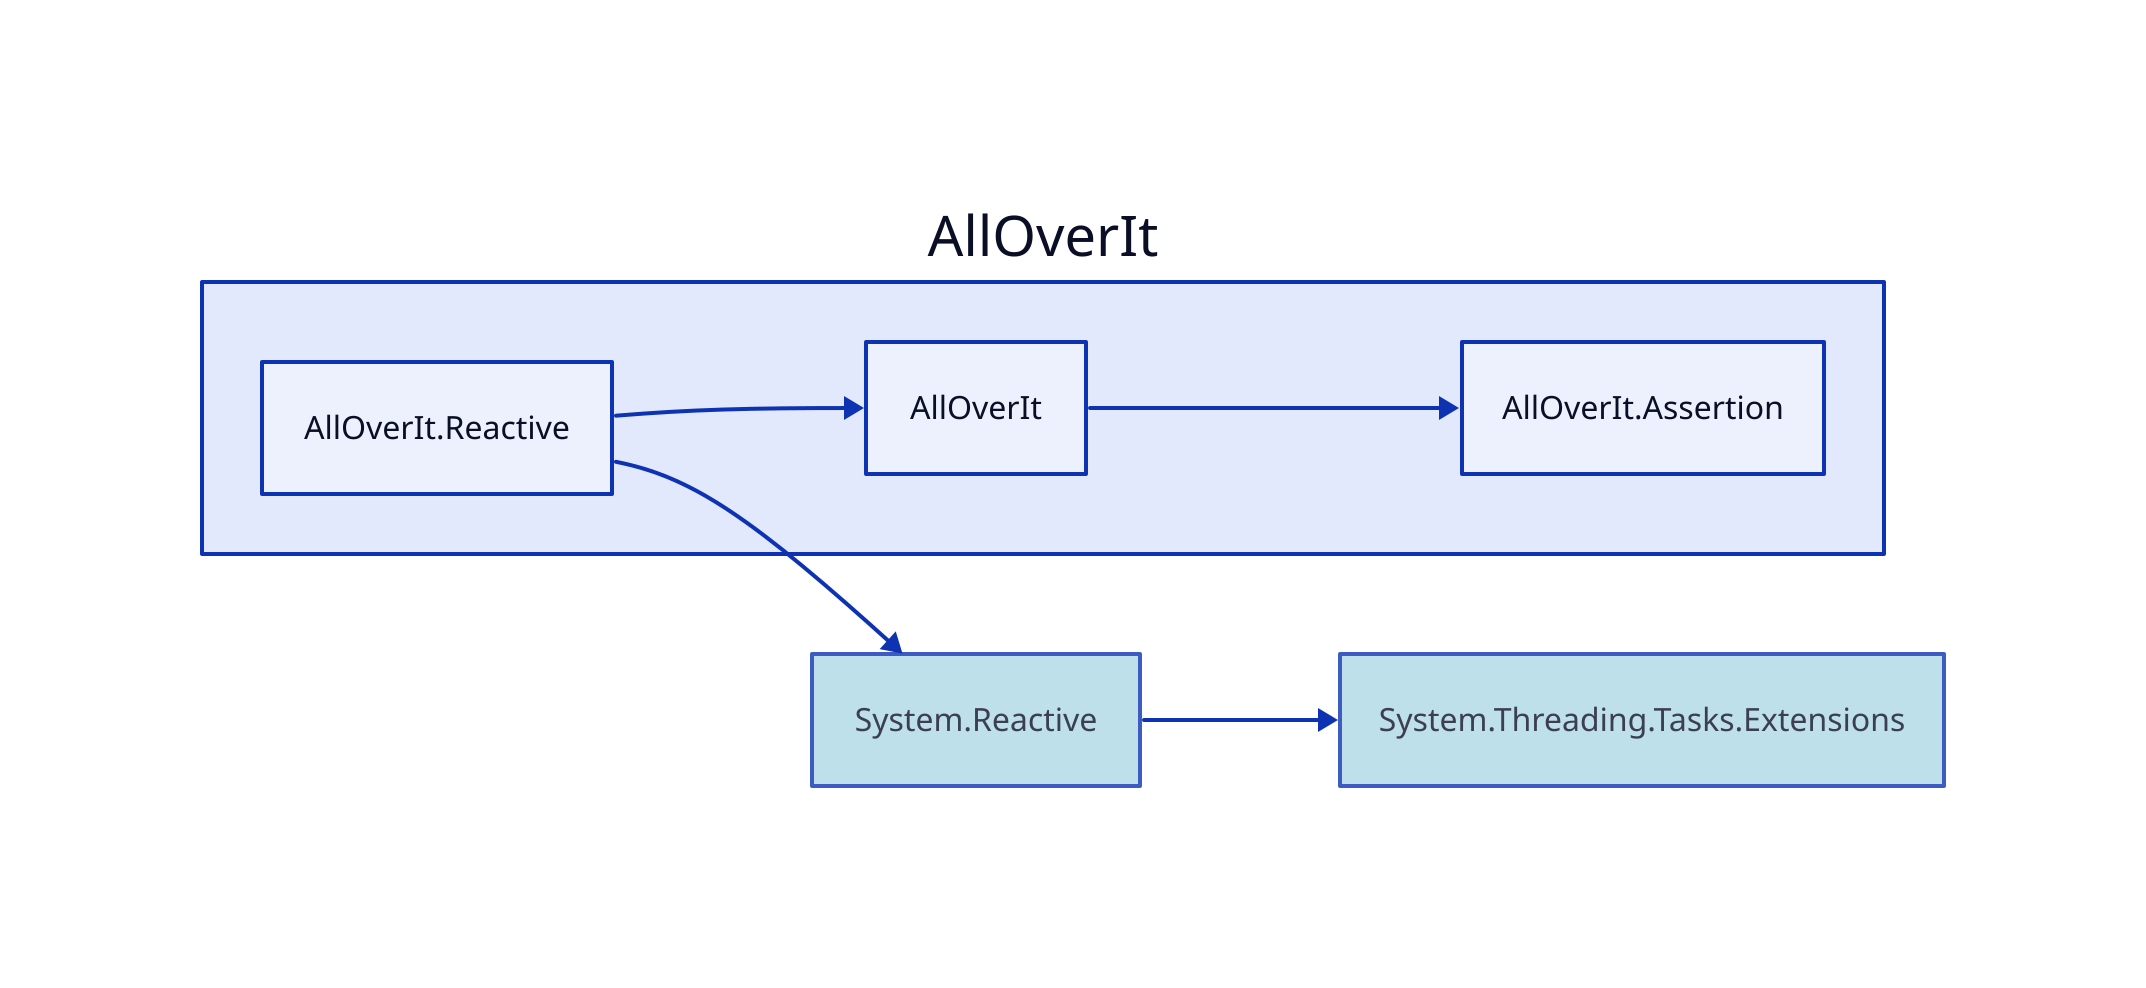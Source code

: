 direction: right

aoi: AllOverIt
aoi.alloverit-reactive: AllOverIt.Reactive
aoi.alloverit: AllOverIt
aoi.alloverit-assertion: AllOverIt.Assertion
system-reactive: System.Reactive
system-reactive.style.fill: lightblue
system-reactive.style.opacity: 0.8
system-threading-tasks-extensions: System.Threading.Tasks.Extensions
system-threading-tasks-extensions.style.fill: lightblue
system-threading-tasks-extensions.style.opacity: 0.8

aoi.alloverit <- aoi.alloverit-reactive
aoi.alloverit-assertion <- aoi.alloverit
system-reactive <- aoi.alloverit-reactive
system-threading-tasks-extensions <- system-reactive
